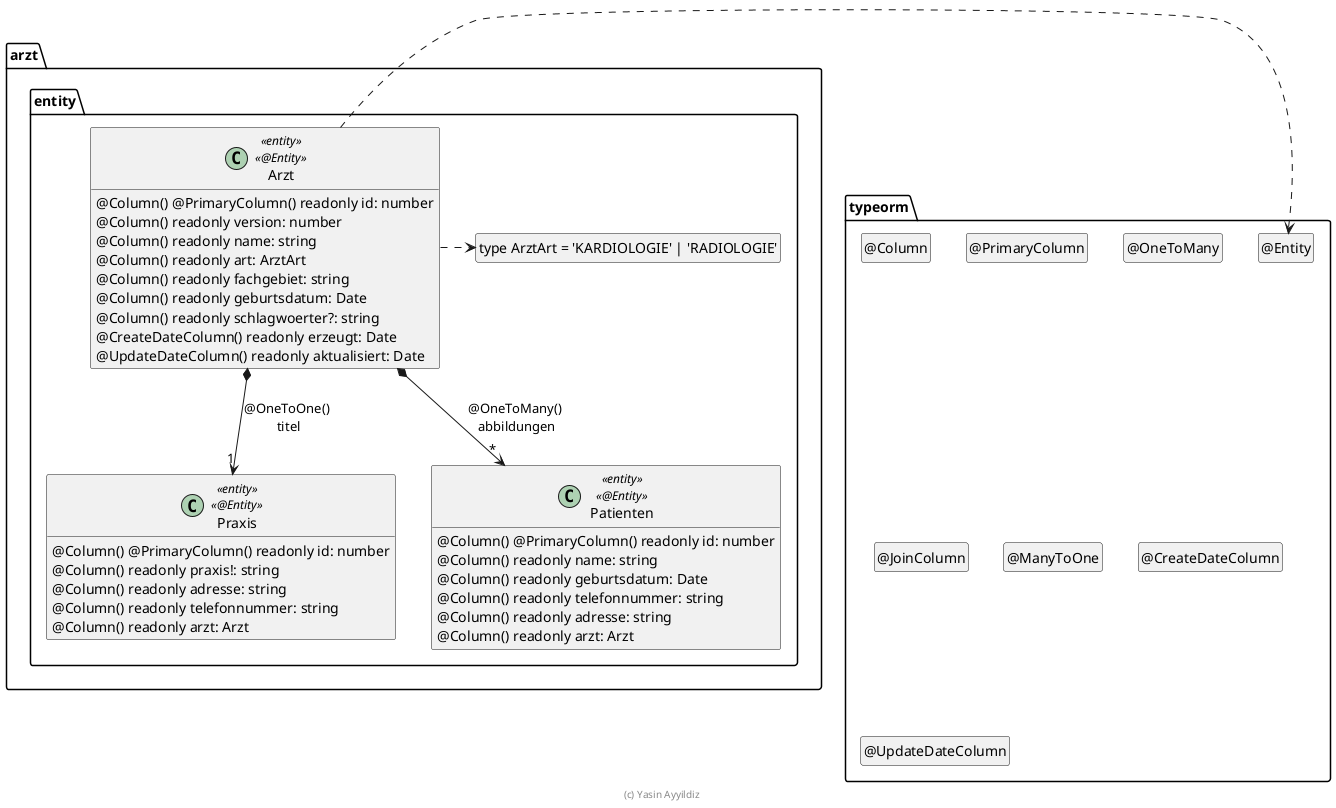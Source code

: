 @startuml Entity

package typeorm {
  class "@Entity" as Entity
  hide Entity circle
  class "@Column" as Column
  hide Column circle
  class "@PrimaryColumn" as PrimaryColumn
  hide PrimaryColumn circle
  class "@OneToMany" as OneToMany
  hide OneToMany circle
  class "@JoinColumn" as JoinColumn
  hide JoinColumn circle
  class "@ManyToOne" as ManyToOne
  hide ManyToOne circle
  class "@CreateDateColumn" as CreateDateColumn
  hide CreateDateColumn circle
  class "@UpdateDateColumn" as UpdateDateColumn
  hide UpdateDateColumn circle
}

package arzt.entity {
  class "type ArztArt = 'KARDIOLOGIE' | 'RADIOLOGIE'" as ArztArt
  hide ArztArt circle

  class Arzt <<entity>> <<@Entity>> {
    @Column() @PrimaryColumn() readonly id: number
    @Column() readonly version: number
    @Column() readonly name: string
    @Column() readonly art: ArztArt
    @Column() readonly fachgebiet: string
    @Column() readonly geburtsdatum: Date
    @Column() readonly schlagwoerter?: string
    @CreateDateColumn() readonly erzeugt: Date
    @UpdateDateColumn() readonly aktualisiert: Date
  }

  class Praxis <<entity>> <<@Entity>> {
    @Column() @PrimaryColumn() readonly id: number
    @Column() readonly praxis!: string
    @Column() readonly adresse: string
    @Column() readonly telefonnummer: string
    @Column() readonly arzt: Arzt

  }

  class Patienten <<entity>> <<@Entity>> {
    @Column() @PrimaryColumn() readonly id: number
    @Column() readonly name: string
    @Column() readonly geburtsdatum: Date
    @Column() readonly telefonnummer: string
    @Column() readonly adresse: string
    @Column() readonly arzt: Arzt

  }

  Arzt *--> "1" Praxis : @OneToOne() \ntitel
  Arzt *--> "*" Patienten : @OneToMany() \nabbildungen

  Arzt .right.> Entity
  Arzt .right.> ArztArt
}

hide empty members

footer (c) Yasin Ayyildiz

@enduml

